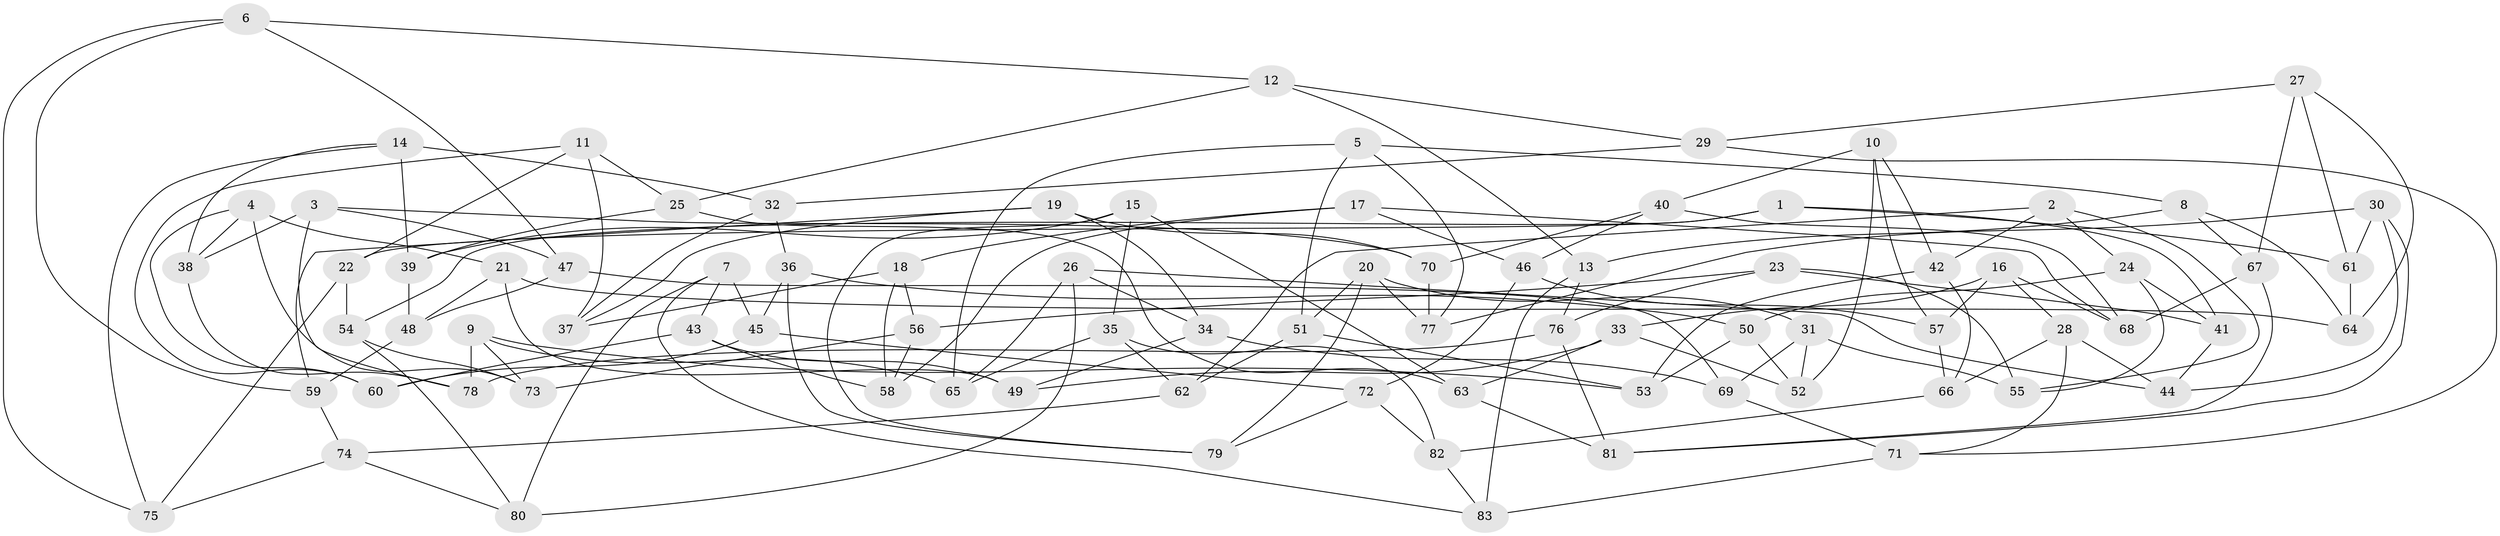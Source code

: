 // coarse degree distribution, {7: 0.058823529411764705, 10: 0.11764705882352941, 4: 0.35294117647058826, 9: 0.029411764705882353, 3: 0.20588235294117646, 8: 0.11764705882352941, 6: 0.058823529411764705, 5: 0.058823529411764705}
// Generated by graph-tools (version 1.1) at 2025/53/03/04/25 22:53:31]
// undirected, 83 vertices, 166 edges
graph export_dot {
  node [color=gray90,style=filled];
  1;
  2;
  3;
  4;
  5;
  6;
  7;
  8;
  9;
  10;
  11;
  12;
  13;
  14;
  15;
  16;
  17;
  18;
  19;
  20;
  21;
  22;
  23;
  24;
  25;
  26;
  27;
  28;
  29;
  30;
  31;
  32;
  33;
  34;
  35;
  36;
  37;
  38;
  39;
  40;
  41;
  42;
  43;
  44;
  45;
  46;
  47;
  48;
  49;
  50;
  51;
  52;
  53;
  54;
  55;
  56;
  57;
  58;
  59;
  60;
  61;
  62;
  63;
  64;
  65;
  66;
  67;
  68;
  69;
  70;
  71;
  72;
  73;
  74;
  75;
  76;
  77;
  78;
  79;
  80;
  81;
  82;
  83;
  1 -- 61;
  1 -- 54;
  1 -- 41;
  1 -- 22;
  2 -- 62;
  2 -- 55;
  2 -- 24;
  2 -- 42;
  3 -- 70;
  3 -- 38;
  3 -- 47;
  3 -- 78;
  4 -- 38;
  4 -- 73;
  4 -- 21;
  4 -- 60;
  5 -- 65;
  5 -- 77;
  5 -- 8;
  5 -- 51;
  6 -- 47;
  6 -- 75;
  6 -- 12;
  6 -- 59;
  7 -- 43;
  7 -- 80;
  7 -- 45;
  7 -- 83;
  8 -- 13;
  8 -- 67;
  8 -- 64;
  9 -- 78;
  9 -- 53;
  9 -- 73;
  9 -- 65;
  10 -- 40;
  10 -- 57;
  10 -- 42;
  10 -- 52;
  11 -- 22;
  11 -- 37;
  11 -- 60;
  11 -- 25;
  12 -- 25;
  12 -- 29;
  12 -- 13;
  13 -- 83;
  13 -- 76;
  14 -- 75;
  14 -- 38;
  14 -- 39;
  14 -- 32;
  15 -- 35;
  15 -- 63;
  15 -- 39;
  15 -- 79;
  16 -- 68;
  16 -- 33;
  16 -- 28;
  16 -- 57;
  17 -- 68;
  17 -- 46;
  17 -- 58;
  17 -- 18;
  18 -- 37;
  18 -- 58;
  18 -- 56;
  19 -- 34;
  19 -- 70;
  19 -- 37;
  19 -- 59;
  20 -- 51;
  20 -- 77;
  20 -- 31;
  20 -- 79;
  21 -- 48;
  21 -- 64;
  21 -- 49;
  22 -- 75;
  22 -- 54;
  23 -- 76;
  23 -- 56;
  23 -- 41;
  23 -- 55;
  24 -- 50;
  24 -- 55;
  24 -- 41;
  25 -- 63;
  25 -- 39;
  26 -- 44;
  26 -- 80;
  26 -- 34;
  26 -- 65;
  27 -- 61;
  27 -- 29;
  27 -- 67;
  27 -- 64;
  28 -- 44;
  28 -- 66;
  28 -- 71;
  29 -- 32;
  29 -- 71;
  30 -- 81;
  30 -- 77;
  30 -- 61;
  30 -- 44;
  31 -- 55;
  31 -- 69;
  31 -- 52;
  32 -- 36;
  32 -- 37;
  33 -- 63;
  33 -- 49;
  33 -- 52;
  34 -- 69;
  34 -- 49;
  35 -- 62;
  35 -- 82;
  35 -- 65;
  36 -- 79;
  36 -- 50;
  36 -- 45;
  38 -- 78;
  39 -- 48;
  40 -- 70;
  40 -- 68;
  40 -- 46;
  41 -- 44;
  42 -- 66;
  42 -- 53;
  43 -- 58;
  43 -- 60;
  43 -- 49;
  45 -- 60;
  45 -- 72;
  46 -- 72;
  46 -- 57;
  47 -- 69;
  47 -- 48;
  48 -- 59;
  50 -- 53;
  50 -- 52;
  51 -- 53;
  51 -- 62;
  54 -- 80;
  54 -- 73;
  56 -- 58;
  56 -- 73;
  57 -- 66;
  59 -- 74;
  61 -- 64;
  62 -- 74;
  63 -- 81;
  66 -- 82;
  67 -- 68;
  67 -- 81;
  69 -- 71;
  70 -- 77;
  71 -- 83;
  72 -- 79;
  72 -- 82;
  74 -- 80;
  74 -- 75;
  76 -- 78;
  76 -- 81;
  82 -- 83;
}
